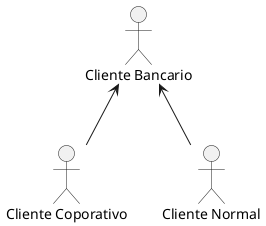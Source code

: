 @startuml
:Cliente Bancario:
:Cliente Coporativo:
:Cliente Normal:
:Cliente Bancario: <-- :Cliente Coporativo:
:Cliente Bancario: <-- :Cliente Normal:
@enduml